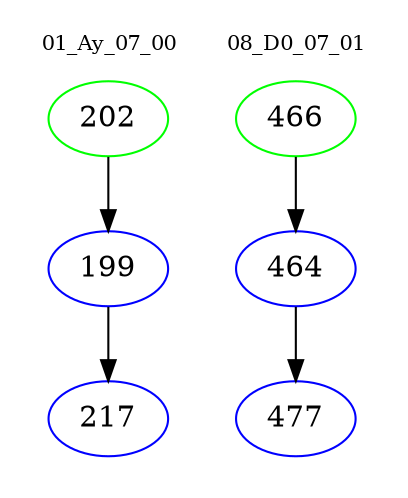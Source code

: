 digraph{
subgraph cluster_0 {
color = white
label = "01_Ay_07_00";
fontsize=10;
T0_202 [label="202", color="green"]
T0_202 -> T0_199 [color="black"]
T0_199 [label="199", color="blue"]
T0_199 -> T0_217 [color="black"]
T0_217 [label="217", color="blue"]
}
subgraph cluster_1 {
color = white
label = "08_D0_07_01";
fontsize=10;
T1_466 [label="466", color="green"]
T1_466 -> T1_464 [color="black"]
T1_464 [label="464", color="blue"]
T1_464 -> T1_477 [color="black"]
T1_477 [label="477", color="blue"]
}
}
